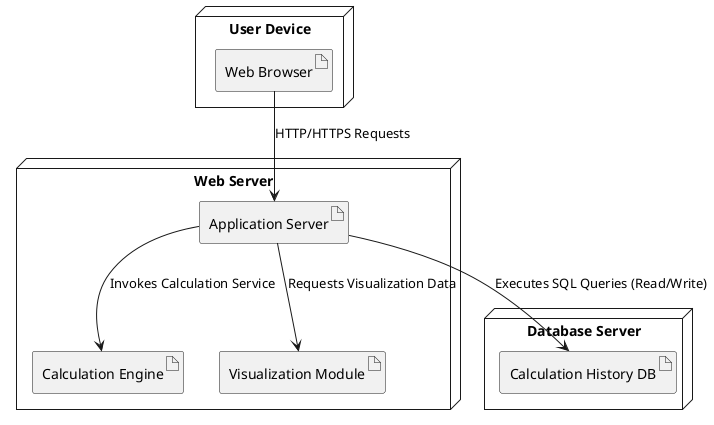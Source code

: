 @startuml
node "User Device" {
  artifact "Web Browser" as Browser
}

node "Web Server" {
  artifact "Application Server" as AppServer
  artifact "Calculation Engine" as CE
  artifact "Visualization Module" as VM
}

node "Database Server" {
  artifact "Calculation History DB" as DB
}

Browser --> AppServer : HTTP/HTTPS Requests
AppServer --> CE : Invokes Calculation Service
AppServer --> VM : Requests Visualization Data
AppServer --> DB : Executes SQL Queries (Read/Write)
@enduml
